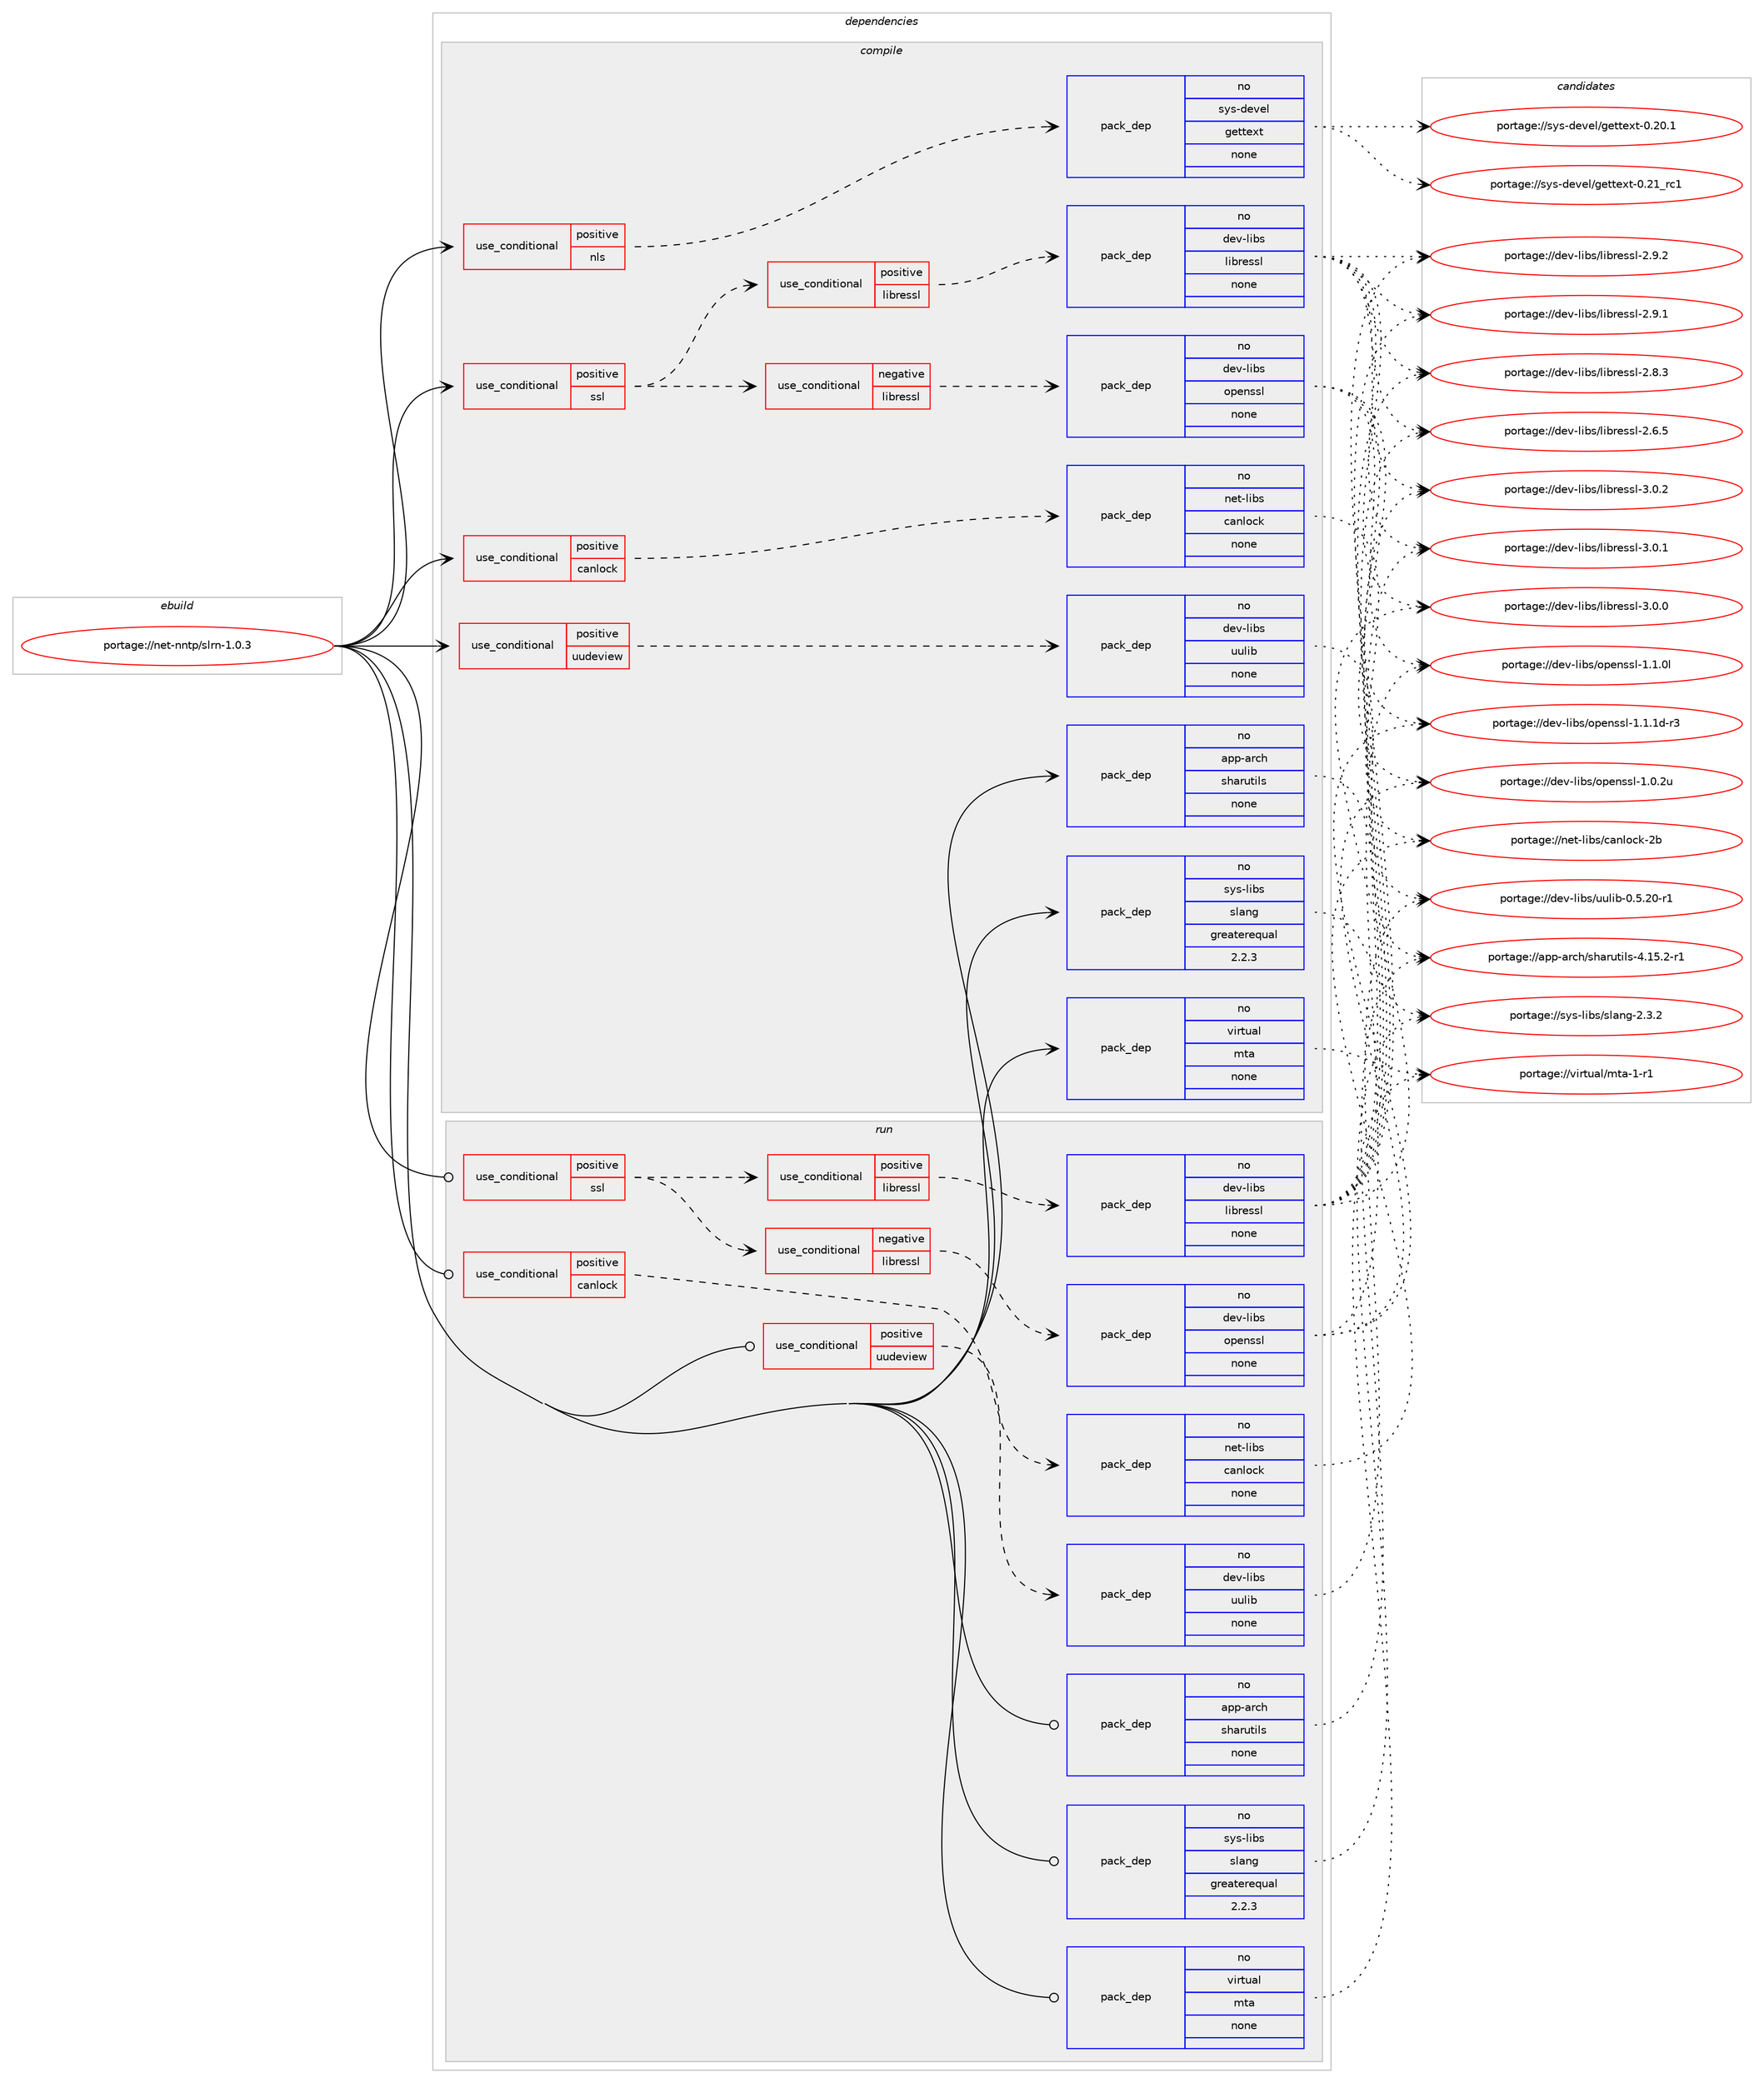 digraph prolog {

# *************
# Graph options
# *************

newrank=true;
concentrate=true;
compound=true;
graph [rankdir=LR,fontname=Helvetica,fontsize=10,ranksep=1.5];#, ranksep=2.5, nodesep=0.2];
edge  [arrowhead=vee];
node  [fontname=Helvetica,fontsize=10];

# **********
# The ebuild
# **********

subgraph cluster_leftcol {
color=gray;
rank=same;
label=<<i>ebuild</i>>;
id [label="portage://net-nntp/slrn-1.0.3", color=red, width=4, href="../net-nntp/slrn-1.0.3.svg"];
}

# ****************
# The dependencies
# ****************

subgraph cluster_midcol {
color=gray;
label=<<i>dependencies</i>>;
subgraph cluster_compile {
fillcolor="#eeeeee";
style=filled;
label=<<i>compile</i>>;
subgraph cond3261 {
dependency20463 [label=<<TABLE BORDER="0" CELLBORDER="1" CELLSPACING="0" CELLPADDING="4"><TR><TD ROWSPAN="3" CELLPADDING="10">use_conditional</TD></TR><TR><TD>positive</TD></TR><TR><TD>canlock</TD></TR></TABLE>>, shape=none, color=red];
subgraph pack16859 {
dependency20464 [label=<<TABLE BORDER="0" CELLBORDER="1" CELLSPACING="0" CELLPADDING="4" WIDTH="220"><TR><TD ROWSPAN="6" CELLPADDING="30">pack_dep</TD></TR><TR><TD WIDTH="110">no</TD></TR><TR><TD>net-libs</TD></TR><TR><TD>canlock</TD></TR><TR><TD>none</TD></TR><TR><TD></TD></TR></TABLE>>, shape=none, color=blue];
}
dependency20463:e -> dependency20464:w [weight=20,style="dashed",arrowhead="vee"];
}
id:e -> dependency20463:w [weight=20,style="solid",arrowhead="vee"];
subgraph cond3262 {
dependency20465 [label=<<TABLE BORDER="0" CELLBORDER="1" CELLSPACING="0" CELLPADDING="4"><TR><TD ROWSPAN="3" CELLPADDING="10">use_conditional</TD></TR><TR><TD>positive</TD></TR><TR><TD>nls</TD></TR></TABLE>>, shape=none, color=red];
subgraph pack16860 {
dependency20466 [label=<<TABLE BORDER="0" CELLBORDER="1" CELLSPACING="0" CELLPADDING="4" WIDTH="220"><TR><TD ROWSPAN="6" CELLPADDING="30">pack_dep</TD></TR><TR><TD WIDTH="110">no</TD></TR><TR><TD>sys-devel</TD></TR><TR><TD>gettext</TD></TR><TR><TD>none</TD></TR><TR><TD></TD></TR></TABLE>>, shape=none, color=blue];
}
dependency20465:e -> dependency20466:w [weight=20,style="dashed",arrowhead="vee"];
}
id:e -> dependency20465:w [weight=20,style="solid",arrowhead="vee"];
subgraph cond3263 {
dependency20467 [label=<<TABLE BORDER="0" CELLBORDER="1" CELLSPACING="0" CELLPADDING="4"><TR><TD ROWSPAN="3" CELLPADDING="10">use_conditional</TD></TR><TR><TD>positive</TD></TR><TR><TD>ssl</TD></TR></TABLE>>, shape=none, color=red];
subgraph cond3264 {
dependency20468 [label=<<TABLE BORDER="0" CELLBORDER="1" CELLSPACING="0" CELLPADDING="4"><TR><TD ROWSPAN="3" CELLPADDING="10">use_conditional</TD></TR><TR><TD>negative</TD></TR><TR><TD>libressl</TD></TR></TABLE>>, shape=none, color=red];
subgraph pack16861 {
dependency20469 [label=<<TABLE BORDER="0" CELLBORDER="1" CELLSPACING="0" CELLPADDING="4" WIDTH="220"><TR><TD ROWSPAN="6" CELLPADDING="30">pack_dep</TD></TR><TR><TD WIDTH="110">no</TD></TR><TR><TD>dev-libs</TD></TR><TR><TD>openssl</TD></TR><TR><TD>none</TD></TR><TR><TD></TD></TR></TABLE>>, shape=none, color=blue];
}
dependency20468:e -> dependency20469:w [weight=20,style="dashed",arrowhead="vee"];
}
dependency20467:e -> dependency20468:w [weight=20,style="dashed",arrowhead="vee"];
subgraph cond3265 {
dependency20470 [label=<<TABLE BORDER="0" CELLBORDER="1" CELLSPACING="0" CELLPADDING="4"><TR><TD ROWSPAN="3" CELLPADDING="10">use_conditional</TD></TR><TR><TD>positive</TD></TR><TR><TD>libressl</TD></TR></TABLE>>, shape=none, color=red];
subgraph pack16862 {
dependency20471 [label=<<TABLE BORDER="0" CELLBORDER="1" CELLSPACING="0" CELLPADDING="4" WIDTH="220"><TR><TD ROWSPAN="6" CELLPADDING="30">pack_dep</TD></TR><TR><TD WIDTH="110">no</TD></TR><TR><TD>dev-libs</TD></TR><TR><TD>libressl</TD></TR><TR><TD>none</TD></TR><TR><TD></TD></TR></TABLE>>, shape=none, color=blue];
}
dependency20470:e -> dependency20471:w [weight=20,style="dashed",arrowhead="vee"];
}
dependency20467:e -> dependency20470:w [weight=20,style="dashed",arrowhead="vee"];
}
id:e -> dependency20467:w [weight=20,style="solid",arrowhead="vee"];
subgraph cond3266 {
dependency20472 [label=<<TABLE BORDER="0" CELLBORDER="1" CELLSPACING="0" CELLPADDING="4"><TR><TD ROWSPAN="3" CELLPADDING="10">use_conditional</TD></TR><TR><TD>positive</TD></TR><TR><TD>uudeview</TD></TR></TABLE>>, shape=none, color=red];
subgraph pack16863 {
dependency20473 [label=<<TABLE BORDER="0" CELLBORDER="1" CELLSPACING="0" CELLPADDING="4" WIDTH="220"><TR><TD ROWSPAN="6" CELLPADDING="30">pack_dep</TD></TR><TR><TD WIDTH="110">no</TD></TR><TR><TD>dev-libs</TD></TR><TR><TD>uulib</TD></TR><TR><TD>none</TD></TR><TR><TD></TD></TR></TABLE>>, shape=none, color=blue];
}
dependency20472:e -> dependency20473:w [weight=20,style="dashed",arrowhead="vee"];
}
id:e -> dependency20472:w [weight=20,style="solid",arrowhead="vee"];
subgraph pack16864 {
dependency20474 [label=<<TABLE BORDER="0" CELLBORDER="1" CELLSPACING="0" CELLPADDING="4" WIDTH="220"><TR><TD ROWSPAN="6" CELLPADDING="30">pack_dep</TD></TR><TR><TD WIDTH="110">no</TD></TR><TR><TD>app-arch</TD></TR><TR><TD>sharutils</TD></TR><TR><TD>none</TD></TR><TR><TD></TD></TR></TABLE>>, shape=none, color=blue];
}
id:e -> dependency20474:w [weight=20,style="solid",arrowhead="vee"];
subgraph pack16865 {
dependency20475 [label=<<TABLE BORDER="0" CELLBORDER="1" CELLSPACING="0" CELLPADDING="4" WIDTH="220"><TR><TD ROWSPAN="6" CELLPADDING="30">pack_dep</TD></TR><TR><TD WIDTH="110">no</TD></TR><TR><TD>sys-libs</TD></TR><TR><TD>slang</TD></TR><TR><TD>greaterequal</TD></TR><TR><TD>2.2.3</TD></TR></TABLE>>, shape=none, color=blue];
}
id:e -> dependency20475:w [weight=20,style="solid",arrowhead="vee"];
subgraph pack16866 {
dependency20476 [label=<<TABLE BORDER="0" CELLBORDER="1" CELLSPACING="0" CELLPADDING="4" WIDTH="220"><TR><TD ROWSPAN="6" CELLPADDING="30">pack_dep</TD></TR><TR><TD WIDTH="110">no</TD></TR><TR><TD>virtual</TD></TR><TR><TD>mta</TD></TR><TR><TD>none</TD></TR><TR><TD></TD></TR></TABLE>>, shape=none, color=blue];
}
id:e -> dependency20476:w [weight=20,style="solid",arrowhead="vee"];
}
subgraph cluster_compileandrun {
fillcolor="#eeeeee";
style=filled;
label=<<i>compile and run</i>>;
}
subgraph cluster_run {
fillcolor="#eeeeee";
style=filled;
label=<<i>run</i>>;
subgraph cond3267 {
dependency20477 [label=<<TABLE BORDER="0" CELLBORDER="1" CELLSPACING="0" CELLPADDING="4"><TR><TD ROWSPAN="3" CELLPADDING="10">use_conditional</TD></TR><TR><TD>positive</TD></TR><TR><TD>canlock</TD></TR></TABLE>>, shape=none, color=red];
subgraph pack16867 {
dependency20478 [label=<<TABLE BORDER="0" CELLBORDER="1" CELLSPACING="0" CELLPADDING="4" WIDTH="220"><TR><TD ROWSPAN="6" CELLPADDING="30">pack_dep</TD></TR><TR><TD WIDTH="110">no</TD></TR><TR><TD>net-libs</TD></TR><TR><TD>canlock</TD></TR><TR><TD>none</TD></TR><TR><TD></TD></TR></TABLE>>, shape=none, color=blue];
}
dependency20477:e -> dependency20478:w [weight=20,style="dashed",arrowhead="vee"];
}
id:e -> dependency20477:w [weight=20,style="solid",arrowhead="odot"];
subgraph cond3268 {
dependency20479 [label=<<TABLE BORDER="0" CELLBORDER="1" CELLSPACING="0" CELLPADDING="4"><TR><TD ROWSPAN="3" CELLPADDING="10">use_conditional</TD></TR><TR><TD>positive</TD></TR><TR><TD>ssl</TD></TR></TABLE>>, shape=none, color=red];
subgraph cond3269 {
dependency20480 [label=<<TABLE BORDER="0" CELLBORDER="1" CELLSPACING="0" CELLPADDING="4"><TR><TD ROWSPAN="3" CELLPADDING="10">use_conditional</TD></TR><TR><TD>negative</TD></TR><TR><TD>libressl</TD></TR></TABLE>>, shape=none, color=red];
subgraph pack16868 {
dependency20481 [label=<<TABLE BORDER="0" CELLBORDER="1" CELLSPACING="0" CELLPADDING="4" WIDTH="220"><TR><TD ROWSPAN="6" CELLPADDING="30">pack_dep</TD></TR><TR><TD WIDTH="110">no</TD></TR><TR><TD>dev-libs</TD></TR><TR><TD>openssl</TD></TR><TR><TD>none</TD></TR><TR><TD></TD></TR></TABLE>>, shape=none, color=blue];
}
dependency20480:e -> dependency20481:w [weight=20,style="dashed",arrowhead="vee"];
}
dependency20479:e -> dependency20480:w [weight=20,style="dashed",arrowhead="vee"];
subgraph cond3270 {
dependency20482 [label=<<TABLE BORDER="0" CELLBORDER="1" CELLSPACING="0" CELLPADDING="4"><TR><TD ROWSPAN="3" CELLPADDING="10">use_conditional</TD></TR><TR><TD>positive</TD></TR><TR><TD>libressl</TD></TR></TABLE>>, shape=none, color=red];
subgraph pack16869 {
dependency20483 [label=<<TABLE BORDER="0" CELLBORDER="1" CELLSPACING="0" CELLPADDING="4" WIDTH="220"><TR><TD ROWSPAN="6" CELLPADDING="30">pack_dep</TD></TR><TR><TD WIDTH="110">no</TD></TR><TR><TD>dev-libs</TD></TR><TR><TD>libressl</TD></TR><TR><TD>none</TD></TR><TR><TD></TD></TR></TABLE>>, shape=none, color=blue];
}
dependency20482:e -> dependency20483:w [weight=20,style="dashed",arrowhead="vee"];
}
dependency20479:e -> dependency20482:w [weight=20,style="dashed",arrowhead="vee"];
}
id:e -> dependency20479:w [weight=20,style="solid",arrowhead="odot"];
subgraph cond3271 {
dependency20484 [label=<<TABLE BORDER="0" CELLBORDER="1" CELLSPACING="0" CELLPADDING="4"><TR><TD ROWSPAN="3" CELLPADDING="10">use_conditional</TD></TR><TR><TD>positive</TD></TR><TR><TD>uudeview</TD></TR></TABLE>>, shape=none, color=red];
subgraph pack16870 {
dependency20485 [label=<<TABLE BORDER="0" CELLBORDER="1" CELLSPACING="0" CELLPADDING="4" WIDTH="220"><TR><TD ROWSPAN="6" CELLPADDING="30">pack_dep</TD></TR><TR><TD WIDTH="110">no</TD></TR><TR><TD>dev-libs</TD></TR><TR><TD>uulib</TD></TR><TR><TD>none</TD></TR><TR><TD></TD></TR></TABLE>>, shape=none, color=blue];
}
dependency20484:e -> dependency20485:w [weight=20,style="dashed",arrowhead="vee"];
}
id:e -> dependency20484:w [weight=20,style="solid",arrowhead="odot"];
subgraph pack16871 {
dependency20486 [label=<<TABLE BORDER="0" CELLBORDER="1" CELLSPACING="0" CELLPADDING="4" WIDTH="220"><TR><TD ROWSPAN="6" CELLPADDING="30">pack_dep</TD></TR><TR><TD WIDTH="110">no</TD></TR><TR><TD>app-arch</TD></TR><TR><TD>sharutils</TD></TR><TR><TD>none</TD></TR><TR><TD></TD></TR></TABLE>>, shape=none, color=blue];
}
id:e -> dependency20486:w [weight=20,style="solid",arrowhead="odot"];
subgraph pack16872 {
dependency20487 [label=<<TABLE BORDER="0" CELLBORDER="1" CELLSPACING="0" CELLPADDING="4" WIDTH="220"><TR><TD ROWSPAN="6" CELLPADDING="30">pack_dep</TD></TR><TR><TD WIDTH="110">no</TD></TR><TR><TD>sys-libs</TD></TR><TR><TD>slang</TD></TR><TR><TD>greaterequal</TD></TR><TR><TD>2.2.3</TD></TR></TABLE>>, shape=none, color=blue];
}
id:e -> dependency20487:w [weight=20,style="solid",arrowhead="odot"];
subgraph pack16873 {
dependency20488 [label=<<TABLE BORDER="0" CELLBORDER="1" CELLSPACING="0" CELLPADDING="4" WIDTH="220"><TR><TD ROWSPAN="6" CELLPADDING="30">pack_dep</TD></TR><TR><TD WIDTH="110">no</TD></TR><TR><TD>virtual</TD></TR><TR><TD>mta</TD></TR><TR><TD>none</TD></TR><TR><TD></TD></TR></TABLE>>, shape=none, color=blue];
}
id:e -> dependency20488:w [weight=20,style="solid",arrowhead="odot"];
}
}

# **************
# The candidates
# **************

subgraph cluster_choices {
rank=same;
color=gray;
label=<<i>candidates</i>>;

subgraph choice16859 {
color=black;
nodesep=1;
choice110101116451081059811547999711010811199107455098 [label="portage://net-libs/canlock-2b", color=red, width=4,href="../net-libs/canlock-2b.svg"];
dependency20464:e -> choice110101116451081059811547999711010811199107455098:w [style=dotted,weight="100"];
}
subgraph choice16860 {
color=black;
nodesep=1;
choice11512111545100101118101108471031011161161011201164548465049951149949 [label="portage://sys-devel/gettext-0.21_rc1", color=red, width=4,href="../sys-devel/gettext-0.21_rc1.svg"];
choice115121115451001011181011084710310111611610112011645484650484649 [label="portage://sys-devel/gettext-0.20.1", color=red, width=4,href="../sys-devel/gettext-0.20.1.svg"];
dependency20466:e -> choice11512111545100101118101108471031011161161011201164548465049951149949:w [style=dotted,weight="100"];
dependency20466:e -> choice115121115451001011181011084710310111611610112011645484650484649:w [style=dotted,weight="100"];
}
subgraph choice16861 {
color=black;
nodesep=1;
choice1001011184510810598115471111121011101151151084549464946491004511451 [label="portage://dev-libs/openssl-1.1.1d-r3", color=red, width=4,href="../dev-libs/openssl-1.1.1d-r3.svg"];
choice100101118451081059811547111112101110115115108454946494648108 [label="portage://dev-libs/openssl-1.1.0l", color=red, width=4,href="../dev-libs/openssl-1.1.0l.svg"];
choice100101118451081059811547111112101110115115108454946484650117 [label="portage://dev-libs/openssl-1.0.2u", color=red, width=4,href="../dev-libs/openssl-1.0.2u.svg"];
dependency20469:e -> choice1001011184510810598115471111121011101151151084549464946491004511451:w [style=dotted,weight="100"];
dependency20469:e -> choice100101118451081059811547111112101110115115108454946494648108:w [style=dotted,weight="100"];
dependency20469:e -> choice100101118451081059811547111112101110115115108454946484650117:w [style=dotted,weight="100"];
}
subgraph choice16862 {
color=black;
nodesep=1;
choice10010111845108105981154710810598114101115115108455146484650 [label="portage://dev-libs/libressl-3.0.2", color=red, width=4,href="../dev-libs/libressl-3.0.2.svg"];
choice10010111845108105981154710810598114101115115108455146484649 [label="portage://dev-libs/libressl-3.0.1", color=red, width=4,href="../dev-libs/libressl-3.0.1.svg"];
choice10010111845108105981154710810598114101115115108455146484648 [label="portage://dev-libs/libressl-3.0.0", color=red, width=4,href="../dev-libs/libressl-3.0.0.svg"];
choice10010111845108105981154710810598114101115115108455046574650 [label="portage://dev-libs/libressl-2.9.2", color=red, width=4,href="../dev-libs/libressl-2.9.2.svg"];
choice10010111845108105981154710810598114101115115108455046574649 [label="portage://dev-libs/libressl-2.9.1", color=red, width=4,href="../dev-libs/libressl-2.9.1.svg"];
choice10010111845108105981154710810598114101115115108455046564651 [label="portage://dev-libs/libressl-2.8.3", color=red, width=4,href="../dev-libs/libressl-2.8.3.svg"];
choice10010111845108105981154710810598114101115115108455046544653 [label="portage://dev-libs/libressl-2.6.5", color=red, width=4,href="../dev-libs/libressl-2.6.5.svg"];
dependency20471:e -> choice10010111845108105981154710810598114101115115108455146484650:w [style=dotted,weight="100"];
dependency20471:e -> choice10010111845108105981154710810598114101115115108455146484649:w [style=dotted,weight="100"];
dependency20471:e -> choice10010111845108105981154710810598114101115115108455146484648:w [style=dotted,weight="100"];
dependency20471:e -> choice10010111845108105981154710810598114101115115108455046574650:w [style=dotted,weight="100"];
dependency20471:e -> choice10010111845108105981154710810598114101115115108455046574649:w [style=dotted,weight="100"];
dependency20471:e -> choice10010111845108105981154710810598114101115115108455046564651:w [style=dotted,weight="100"];
dependency20471:e -> choice10010111845108105981154710810598114101115115108455046544653:w [style=dotted,weight="100"];
}
subgraph choice16863 {
color=black;
nodesep=1;
choice10010111845108105981154711711710810598454846534650484511449 [label="portage://dev-libs/uulib-0.5.20-r1", color=red, width=4,href="../dev-libs/uulib-0.5.20-r1.svg"];
dependency20473:e -> choice10010111845108105981154711711710810598454846534650484511449:w [style=dotted,weight="100"];
}
subgraph choice16864 {
color=black;
nodesep=1;
choice971121124597114991044711510497114117116105108115455246495346504511449 [label="portage://app-arch/sharutils-4.15.2-r1", color=red, width=4,href="../app-arch/sharutils-4.15.2-r1.svg"];
dependency20474:e -> choice971121124597114991044711510497114117116105108115455246495346504511449:w [style=dotted,weight="100"];
}
subgraph choice16865 {
color=black;
nodesep=1;
choice11512111545108105981154711510897110103455046514650 [label="portage://sys-libs/slang-2.3.2", color=red, width=4,href="../sys-libs/slang-2.3.2.svg"];
dependency20475:e -> choice11512111545108105981154711510897110103455046514650:w [style=dotted,weight="100"];
}
subgraph choice16866 {
color=black;
nodesep=1;
choice11810511411611797108471091169745494511449 [label="portage://virtual/mta-1-r1", color=red, width=4,href="../virtual/mta-1-r1.svg"];
dependency20476:e -> choice11810511411611797108471091169745494511449:w [style=dotted,weight="100"];
}
subgraph choice16867 {
color=black;
nodesep=1;
choice110101116451081059811547999711010811199107455098 [label="portage://net-libs/canlock-2b", color=red, width=4,href="../net-libs/canlock-2b.svg"];
dependency20478:e -> choice110101116451081059811547999711010811199107455098:w [style=dotted,weight="100"];
}
subgraph choice16868 {
color=black;
nodesep=1;
choice1001011184510810598115471111121011101151151084549464946491004511451 [label="portage://dev-libs/openssl-1.1.1d-r3", color=red, width=4,href="../dev-libs/openssl-1.1.1d-r3.svg"];
choice100101118451081059811547111112101110115115108454946494648108 [label="portage://dev-libs/openssl-1.1.0l", color=red, width=4,href="../dev-libs/openssl-1.1.0l.svg"];
choice100101118451081059811547111112101110115115108454946484650117 [label="portage://dev-libs/openssl-1.0.2u", color=red, width=4,href="../dev-libs/openssl-1.0.2u.svg"];
dependency20481:e -> choice1001011184510810598115471111121011101151151084549464946491004511451:w [style=dotted,weight="100"];
dependency20481:e -> choice100101118451081059811547111112101110115115108454946494648108:w [style=dotted,weight="100"];
dependency20481:e -> choice100101118451081059811547111112101110115115108454946484650117:w [style=dotted,weight="100"];
}
subgraph choice16869 {
color=black;
nodesep=1;
choice10010111845108105981154710810598114101115115108455146484650 [label="portage://dev-libs/libressl-3.0.2", color=red, width=4,href="../dev-libs/libressl-3.0.2.svg"];
choice10010111845108105981154710810598114101115115108455146484649 [label="portage://dev-libs/libressl-3.0.1", color=red, width=4,href="../dev-libs/libressl-3.0.1.svg"];
choice10010111845108105981154710810598114101115115108455146484648 [label="portage://dev-libs/libressl-3.0.0", color=red, width=4,href="../dev-libs/libressl-3.0.0.svg"];
choice10010111845108105981154710810598114101115115108455046574650 [label="portage://dev-libs/libressl-2.9.2", color=red, width=4,href="../dev-libs/libressl-2.9.2.svg"];
choice10010111845108105981154710810598114101115115108455046574649 [label="portage://dev-libs/libressl-2.9.1", color=red, width=4,href="../dev-libs/libressl-2.9.1.svg"];
choice10010111845108105981154710810598114101115115108455046564651 [label="portage://dev-libs/libressl-2.8.3", color=red, width=4,href="../dev-libs/libressl-2.8.3.svg"];
choice10010111845108105981154710810598114101115115108455046544653 [label="portage://dev-libs/libressl-2.6.5", color=red, width=4,href="../dev-libs/libressl-2.6.5.svg"];
dependency20483:e -> choice10010111845108105981154710810598114101115115108455146484650:w [style=dotted,weight="100"];
dependency20483:e -> choice10010111845108105981154710810598114101115115108455146484649:w [style=dotted,weight="100"];
dependency20483:e -> choice10010111845108105981154710810598114101115115108455146484648:w [style=dotted,weight="100"];
dependency20483:e -> choice10010111845108105981154710810598114101115115108455046574650:w [style=dotted,weight="100"];
dependency20483:e -> choice10010111845108105981154710810598114101115115108455046574649:w [style=dotted,weight="100"];
dependency20483:e -> choice10010111845108105981154710810598114101115115108455046564651:w [style=dotted,weight="100"];
dependency20483:e -> choice10010111845108105981154710810598114101115115108455046544653:w [style=dotted,weight="100"];
}
subgraph choice16870 {
color=black;
nodesep=1;
choice10010111845108105981154711711710810598454846534650484511449 [label="portage://dev-libs/uulib-0.5.20-r1", color=red, width=4,href="../dev-libs/uulib-0.5.20-r1.svg"];
dependency20485:e -> choice10010111845108105981154711711710810598454846534650484511449:w [style=dotted,weight="100"];
}
subgraph choice16871 {
color=black;
nodesep=1;
choice971121124597114991044711510497114117116105108115455246495346504511449 [label="portage://app-arch/sharutils-4.15.2-r1", color=red, width=4,href="../app-arch/sharutils-4.15.2-r1.svg"];
dependency20486:e -> choice971121124597114991044711510497114117116105108115455246495346504511449:w [style=dotted,weight="100"];
}
subgraph choice16872 {
color=black;
nodesep=1;
choice11512111545108105981154711510897110103455046514650 [label="portage://sys-libs/slang-2.3.2", color=red, width=4,href="../sys-libs/slang-2.3.2.svg"];
dependency20487:e -> choice11512111545108105981154711510897110103455046514650:w [style=dotted,weight="100"];
}
subgraph choice16873 {
color=black;
nodesep=1;
choice11810511411611797108471091169745494511449 [label="portage://virtual/mta-1-r1", color=red, width=4,href="../virtual/mta-1-r1.svg"];
dependency20488:e -> choice11810511411611797108471091169745494511449:w [style=dotted,weight="100"];
}
}

}

